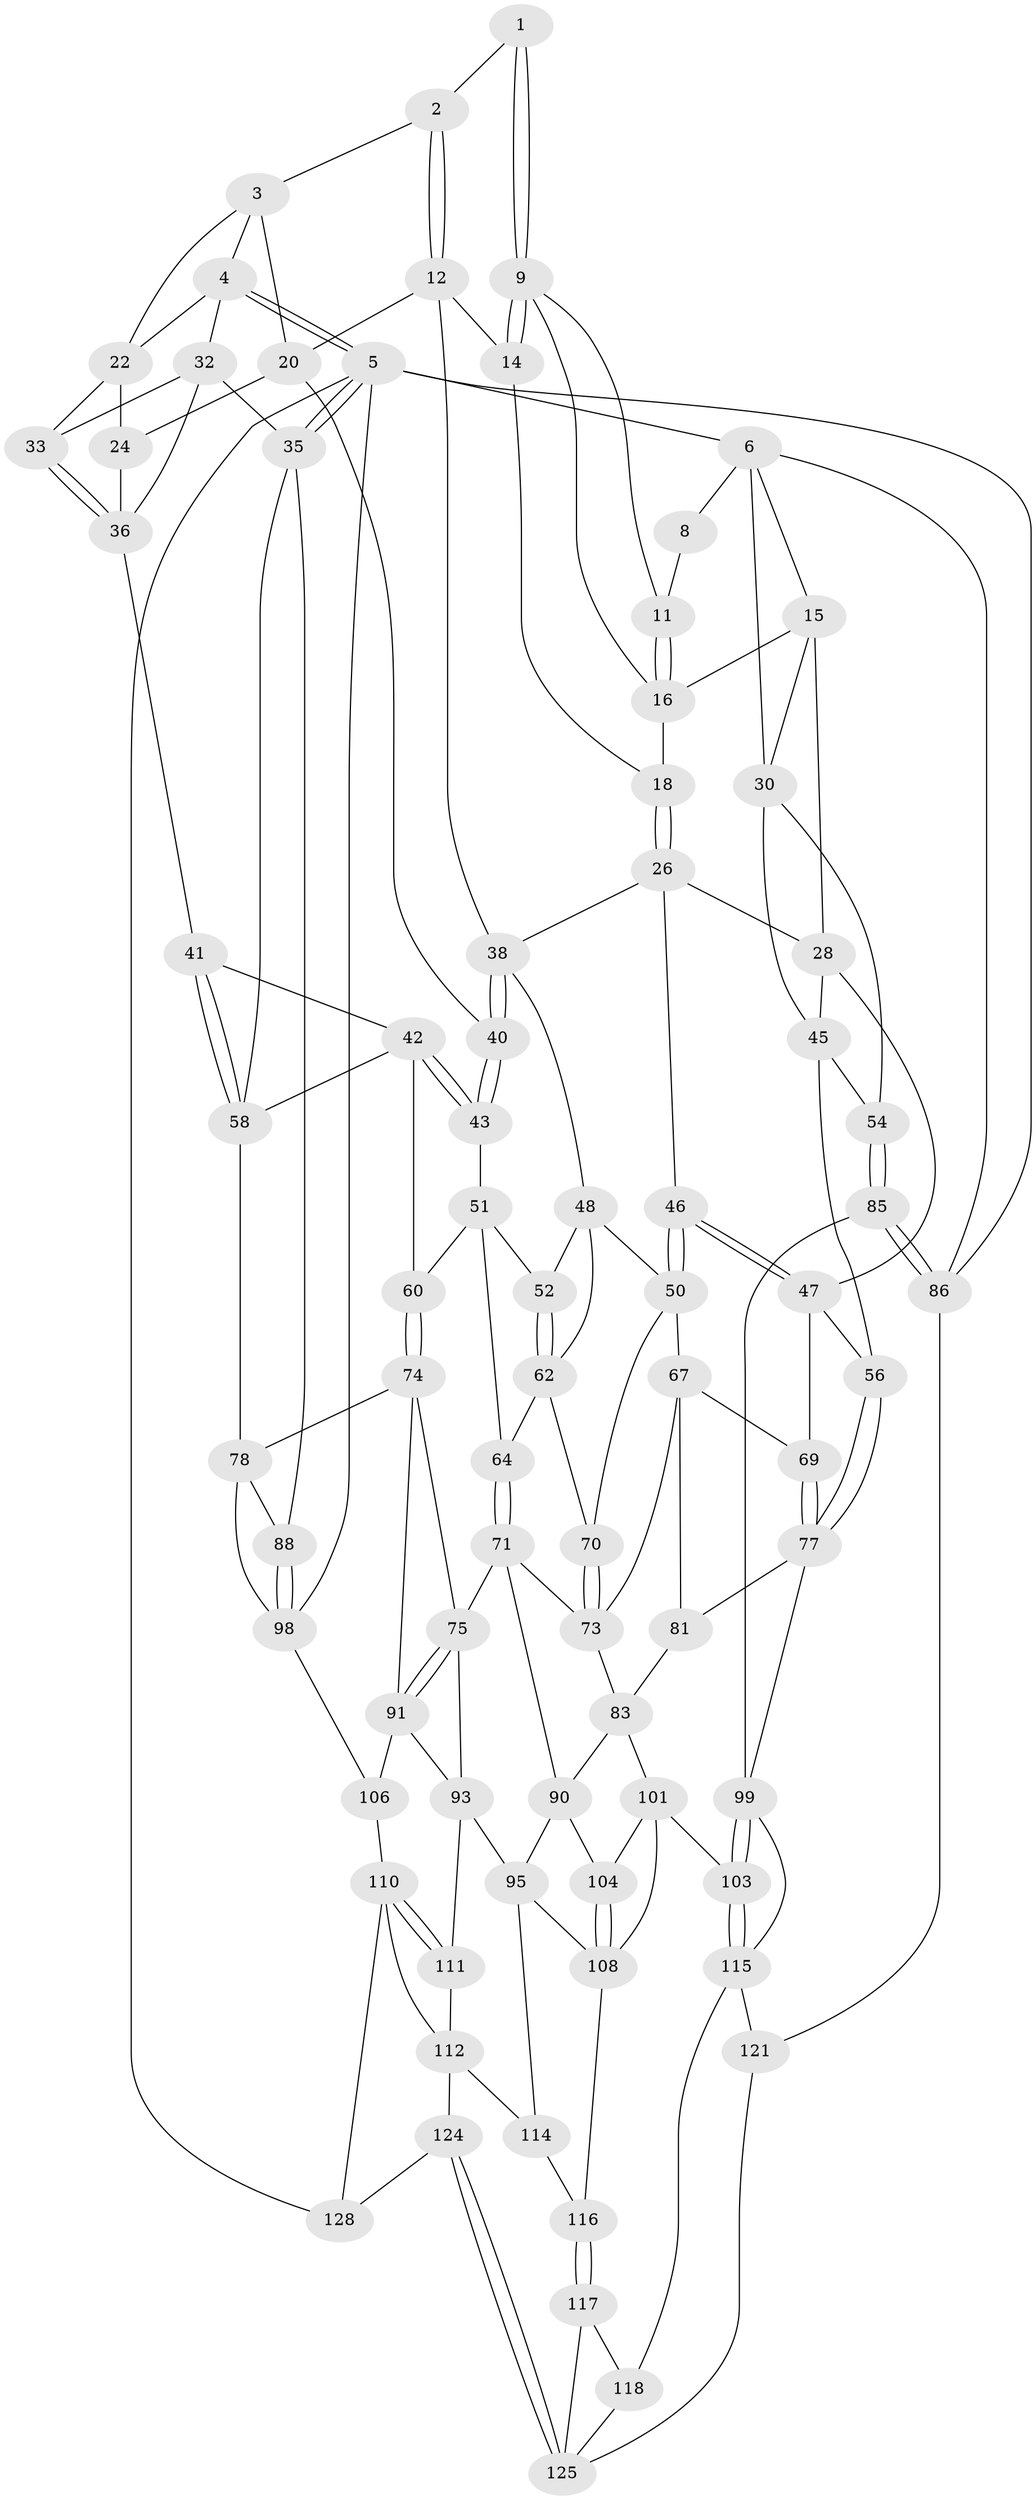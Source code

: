 // Generated by graph-tools (version 1.1) at 2025/24/03/03/25 07:24:32]
// undirected, 79 vertices, 172 edges
graph export_dot {
graph [start="1"]
  node [color=gray90,style=filled];
  1 [pos="+0.335396424350489+0"];
  2 [pos="+0.5265083692784395+0"];
  3 [pos="+0.7424969312528583+0",super="+19"];
  4 [pos="+0.8726438885792639+0",super="+21"];
  5 [pos="+1+0",super="+97"];
  6 [pos="+0+0",super="+7"];
  8 [pos="+0.31955144928373663+0"];
  9 [pos="+0.33658075529491377+0",super="+10"];
  11 [pos="+0.21736828229926772+0.02557666943286917"];
  12 [pos="+0.5022457159210895+0.12219215773984958",super="+13"];
  14 [pos="+0.3913847941137058+0.052027285663448206"];
  15 [pos="+0.10074482033184147+0.026813628084710515",super="+29"];
  16 [pos="+0.21195241727206898+0.03226545506893726",super="+17"];
  18 [pos="+0.2775244566303575+0.10549445530333554"];
  20 [pos="+0.7132799503240701+0.02776475681773111",super="+25"];
  22 [pos="+0.8315956006743122+0.04291089174965789",super="+23"];
  24 [pos="+0.7572330434440249+0.17288300551586894"];
  26 [pos="+0.2557607349042174+0.17618184770976109",super="+27"];
  28 [pos="+0.18965592062239472+0.16519079834112904",super="+44"];
  30 [pos="+0+0.2033340495147932",super="+31"];
  32 [pos="+0.9277413383767513+0.09710021929653406",super="+34"];
  33 [pos="+0.8447636856631741+0.14530041984351996"];
  35 [pos="+1+0.1657356512168164",super="+57"];
  36 [pos="+0.889335277502128+0.24260727285712777",super="+37"];
  38 [pos="+0.4930885929206136+0.13651743960061977",super="+39"];
  40 [pos="+0.6721365070713499+0.23584403511168436"];
  41 [pos="+0.8525307610197511+0.2820279417706969"];
  42 [pos="+0.8284014928427805+0.31517505832718307",super="+59"];
  43 [pos="+0.6723972294373991+0.24531837942385298"];
  45 [pos="+0.053660782280971035+0.24900012392343618",super="+53"];
  46 [pos="+0.2581998012343388+0.31175746307959973"];
  47 [pos="+0.13193808269525056+0.3313893735661176",super="+55"];
  48 [pos="+0.4608737939874475+0.24922599733201933",super="+49"];
  50 [pos="+0.26022544378802864+0.3142911094439655",super="+66"];
  51 [pos="+0.6672589025230353+0.25918067307531145",super="+61"];
  52 [pos="+0.5661251053641259+0.31465416829194515"];
  54 [pos="+0+0.48207850716053186"];
  56 [pos="+0+0.48105164308576037"];
  58 [pos="+1+0.41240646345127635",super="+65"];
  60 [pos="+0.7322268291042823+0.40029835513098716"];
  62 [pos="+0.5639666945664463+0.3749470260934975",super="+63"];
  64 [pos="+0.5870587872874193+0.40395963567234294"];
  67 [pos="+0.25989058138781773+0.4199179309219075",super="+68"];
  69 [pos="+0.1747352710070811+0.43415384840971893"];
  70 [pos="+0.4378979396543862+0.39483985231034535"];
  71 [pos="+0.59733277198076+0.509012638205555",super="+72"];
  73 [pos="+0.43503290145633694+0.4173738426693588",super="+80"];
  74 [pos="+0.7120742851213335+0.4409268569444624",super="+79"];
  75 [pos="+0.6169772732000998+0.5072935819597908",super="+76"];
  77 [pos="+0+0.49554793038622663",super="+82"];
  78 [pos="+0.8464451374401577+0.5792404960237886",super="+89"];
  81 [pos="+0.158447978931207+0.5547147821111836"];
  83 [pos="+0.3110871784169563+0.5629247120268482",super="+84"];
  85 [pos="+0+0.8065159525407658"];
  86 [pos="+0+0.8383747978048066",super="+87"];
  88 [pos="+1+0.7127249274054518"];
  90 [pos="+0.500441336675918+0.5666376653947073",super="+96"];
  91 [pos="+0.8070373035999314+0.5958133862283509",super="+92"];
  93 [pos="+0.6755073609170656+0.6773073729433247",super="+94"];
  95 [pos="+0.5413074231785732+0.7197192393275477",super="+107"];
  98 [pos="+1+1",super="+105"];
  99 [pos="+0.08106298520193408+0.6987031473689242",super="+100"];
  101 [pos="+0.2639265621462849+0.6349758667910042",super="+102"];
  103 [pos="+0.17976559398138992+0.7463430838605453"];
  104 [pos="+0.40369357534006467+0.6706633937561994"];
  106 [pos="+0.8025060858548381+0.8571290929202748"];
  108 [pos="+0.41036272783613+0.7894278804022593",super="+109"];
  110 [pos="+0.7399147883085265+0.8659045717864917",super="+122"];
  111 [pos="+0.6111299510836289+0.8316018348513079"];
  112 [pos="+0.6025567212698293+0.8430748726258688",super="+113"];
  114 [pos="+0.43043651069472505+0.836249959453928"];
  115 [pos="+0.11692223620387893+0.8400436517243359",super="+119"];
  116 [pos="+0.26287505129037125+0.8134300084532273",super="+120"];
  117 [pos="+0.18881731454966666+0.9465488592070442",super="+123"];
  118 [pos="+0.12685727879823808+0.9079505751754342"];
  121 [pos="+0.08640070505419224+0.8840792541034762",super="+127"];
  124 [pos="+0.4534732671695348+1"];
  125 [pos="+0.33402220471783955+1",super="+126"];
  128 [pos="+0.5539359876211898+1"];
  1 -- 2;
  1 -- 9;
  1 -- 9;
  2 -- 3;
  2 -- 12;
  2 -- 12;
  3 -- 4;
  3 -- 20;
  3 -- 22;
  4 -- 5;
  4 -- 5;
  4 -- 32;
  4 -- 22;
  5 -- 6;
  5 -- 35;
  5 -- 35;
  5 -- 128;
  5 -- 98;
  5 -- 86;
  6 -- 8;
  6 -- 15;
  6 -- 86;
  6 -- 30;
  8 -- 11;
  9 -- 14;
  9 -- 14;
  9 -- 11;
  9 -- 16;
  11 -- 16;
  11 -- 16;
  12 -- 20;
  12 -- 38;
  12 -- 14;
  14 -- 18;
  15 -- 16;
  15 -- 28;
  15 -- 30;
  16 -- 18;
  18 -- 26;
  18 -- 26;
  20 -- 24;
  20 -- 40;
  22 -- 24;
  22 -- 33;
  24 -- 36;
  26 -- 28;
  26 -- 46;
  26 -- 38;
  28 -- 45;
  28 -- 47;
  30 -- 45;
  30 -- 54;
  32 -- 33;
  32 -- 35;
  32 -- 36;
  33 -- 36;
  33 -- 36;
  35 -- 88;
  35 -- 58;
  36 -- 41;
  38 -- 40;
  38 -- 40;
  38 -- 48;
  40 -- 43;
  40 -- 43;
  41 -- 42;
  41 -- 58;
  41 -- 58;
  42 -- 43;
  42 -- 43;
  42 -- 60;
  42 -- 58;
  43 -- 51;
  45 -- 56;
  45 -- 54;
  46 -- 47;
  46 -- 47;
  46 -- 50;
  46 -- 50;
  47 -- 56;
  47 -- 69;
  48 -- 52;
  48 -- 50;
  48 -- 62;
  50 -- 67;
  50 -- 70;
  51 -- 52;
  51 -- 64;
  51 -- 60;
  52 -- 62;
  52 -- 62;
  54 -- 85;
  54 -- 85;
  56 -- 77;
  56 -- 77;
  58 -- 78;
  60 -- 74;
  60 -- 74;
  62 -- 64;
  62 -- 70;
  64 -- 71;
  64 -- 71;
  67 -- 73;
  67 -- 81;
  67 -- 69;
  69 -- 77;
  69 -- 77;
  70 -- 73;
  70 -- 73;
  71 -- 73;
  71 -- 90;
  71 -- 75;
  73 -- 83;
  74 -- 75;
  74 -- 91;
  74 -- 78;
  75 -- 91;
  75 -- 91;
  75 -- 93;
  77 -- 81;
  77 -- 99;
  78 -- 88;
  78 -- 98;
  81 -- 83;
  83 -- 90;
  83 -- 101;
  85 -- 86;
  85 -- 86;
  85 -- 99;
  86 -- 121 [weight=2];
  88 -- 98;
  88 -- 98;
  90 -- 104;
  90 -- 95;
  91 -- 106;
  91 -- 93;
  93 -- 95;
  93 -- 111;
  95 -- 114;
  95 -- 108;
  98 -- 106;
  99 -- 103;
  99 -- 103;
  99 -- 115;
  101 -- 104;
  101 -- 108;
  101 -- 103;
  103 -- 115;
  103 -- 115;
  104 -- 108;
  104 -- 108;
  106 -- 110;
  108 -- 116;
  110 -- 111;
  110 -- 111;
  110 -- 112;
  110 -- 128;
  111 -- 112;
  112 -- 114;
  112 -- 124;
  114 -- 116;
  115 -- 121;
  115 -- 118;
  116 -- 117 [weight=2];
  116 -- 117;
  117 -- 118;
  117 -- 125;
  118 -- 125;
  121 -- 125;
  124 -- 125;
  124 -- 125;
  124 -- 128;
}
